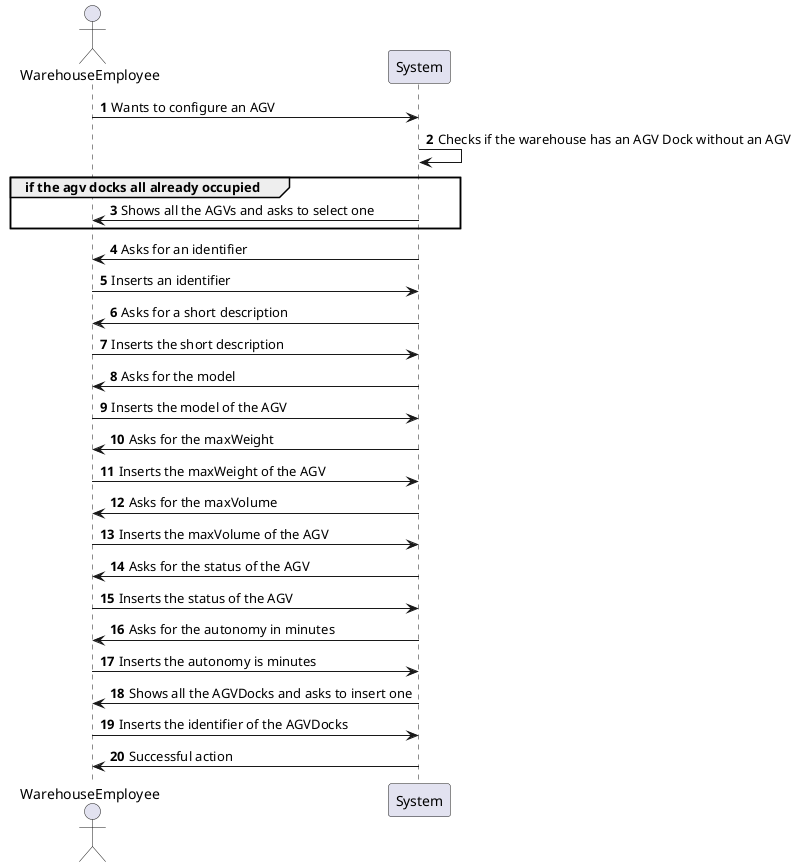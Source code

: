 @startuml

autonumber

actor WarehouseEmployee

WarehouseEmployee -> System : Wants to configure an AGV
System -> System : Checks if the warehouse has an AGV Dock without an AGV

group if the agv docks all already occupied
System -> WarehouseEmployee : Shows all the AGVs and asks to select one
end

System -> WarehouseEmployee : Asks for an identifier
WarehouseEmployee -> System : Inserts an identifier
System -> WarehouseEmployee : Asks for a short description
WarehouseEmployee -> System : Inserts the short description
System -> WarehouseEmployee : Asks for the model
WarehouseEmployee -> System : Inserts the model of the AGV
System -> WarehouseEmployee : Asks for the maxWeight
WarehouseEmployee -> System : Inserts the maxWeight of the AGV
System -> WarehouseEmployee : Asks for the maxVolume
WarehouseEmployee -> System : Inserts the maxVolume of the AGV
System -> WarehouseEmployee : Asks for the status of the AGV
WarehouseEmployee -> System : Inserts the status of the AGV
System -> WarehouseEmployee : Asks for the autonomy in minutes
WarehouseEmployee -> System : Inserts the autonomy is minutes
System -> WarehouseEmployee : Shows all the AGVDocks and asks to insert one
WarehouseEmployee -> System : Inserts the identifier of the AGVDocks
System -> WarehouseEmployee : Successful action



@enduml